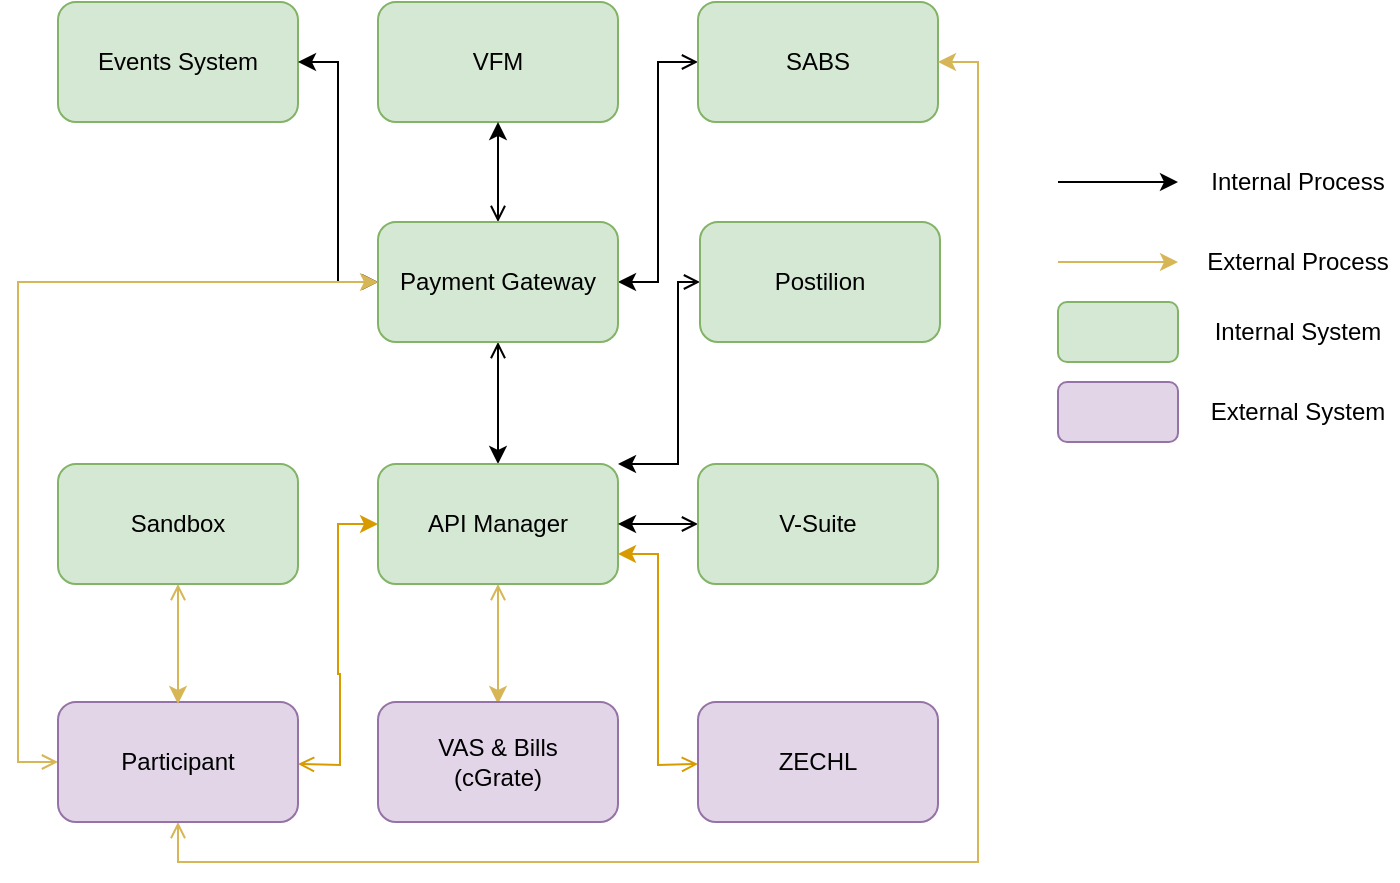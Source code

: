 <mxfile version="13.7.0" type="github">
  <diagram id="6I0OCvxSQrVGMHxT2VVA" name="Page-1">
    <mxGraphModel dx="1038" dy="531" grid="1" gridSize="10" guides="1" tooltips="1" connect="1" arrows="1" fold="1" page="1" pageScale="1" pageWidth="850" pageHeight="1100" math="0" shadow="0">
      <root>
        <mxCell id="0" />
        <mxCell id="1" parent="0" />
        <mxCell id="RbDXhoffKaR_s0q5_s7m-1" value="Events System" style="rounded=1;whiteSpace=wrap;html=1;fillColor=#d5e8d4;strokeColor=#82b366;" vertex="1" parent="1">
          <mxGeometry x="80" y="450" width="120" height="60" as="geometry" />
        </mxCell>
        <mxCell id="RbDXhoffKaR_s0q5_s7m-2" value="VFM" style="rounded=1;whiteSpace=wrap;html=1;fillColor=#d5e8d4;strokeColor=#82b366;" vertex="1" parent="1">
          <mxGeometry x="240" y="450" width="120" height="60" as="geometry" />
        </mxCell>
        <mxCell id="RbDXhoffKaR_s0q5_s7m-16" style="edgeStyle=orthogonalEdgeStyle;rounded=0;orthogonalLoop=1;jettySize=auto;html=1;entryX=1;entryY=0.5;entryDx=0;entryDy=0;startArrow=open;startFill=0;" edge="1" parent="1" source="RbDXhoffKaR_s0q5_s7m-3" target="RbDXhoffKaR_s0q5_s7m-4">
          <mxGeometry relative="1" as="geometry" />
        </mxCell>
        <mxCell id="RbDXhoffKaR_s0q5_s7m-3" value="SABS" style="rounded=1;whiteSpace=wrap;html=1;fillColor=#d5e8d4;strokeColor=#82b366;" vertex="1" parent="1">
          <mxGeometry x="400" y="450" width="120" height="60" as="geometry" />
        </mxCell>
        <mxCell id="RbDXhoffKaR_s0q5_s7m-14" value="" style="edgeStyle=orthogonalEdgeStyle;rounded=0;orthogonalLoop=1;jettySize=auto;html=1;startArrow=open;startFill=0;" edge="1" parent="1" source="RbDXhoffKaR_s0q5_s7m-4" target="RbDXhoffKaR_s0q5_s7m-5">
          <mxGeometry relative="1" as="geometry" />
        </mxCell>
        <mxCell id="RbDXhoffKaR_s0q5_s7m-15" value="" style="edgeStyle=orthogonalEdgeStyle;rounded=0;orthogonalLoop=1;jettySize=auto;html=1;startArrow=open;startFill=0;" edge="1" parent="1" source="RbDXhoffKaR_s0q5_s7m-4" target="RbDXhoffKaR_s0q5_s7m-2">
          <mxGeometry relative="1" as="geometry" />
        </mxCell>
        <mxCell id="RbDXhoffKaR_s0q5_s7m-17" style="edgeStyle=orthogonalEdgeStyle;rounded=0;orthogonalLoop=1;jettySize=auto;html=1;entryX=1;entryY=0.5;entryDx=0;entryDy=0;startArrow=open;startFill=0;" edge="1" parent="1" source="RbDXhoffKaR_s0q5_s7m-4" target="RbDXhoffKaR_s0q5_s7m-1">
          <mxGeometry relative="1" as="geometry" />
        </mxCell>
        <mxCell id="RbDXhoffKaR_s0q5_s7m-4" value="Payment Gateway" style="rounded=1;whiteSpace=wrap;html=1;fillColor=#d5e8d4;strokeColor=#82b366;" vertex="1" parent="1">
          <mxGeometry x="240" y="560" width="120" height="60" as="geometry" />
        </mxCell>
        <mxCell id="RbDXhoffKaR_s0q5_s7m-11" value="" style="edgeStyle=orthogonalEdgeStyle;rounded=0;orthogonalLoop=1;jettySize=auto;html=1;startArrow=open;startFill=0;fillColor=#fff2cc;strokeColor=#d6b656;" edge="1" parent="1" source="RbDXhoffKaR_s0q5_s7m-5">
          <mxGeometry relative="1" as="geometry">
            <mxPoint x="300" y="801" as="targetPoint" />
          </mxGeometry>
        </mxCell>
        <mxCell id="RbDXhoffKaR_s0q5_s7m-5" value="API Manager" style="rounded=1;whiteSpace=wrap;html=1;fillColor=#d5e8d4;strokeColor=#82b366;" vertex="1" parent="1">
          <mxGeometry x="240" y="681" width="120" height="60" as="geometry" />
        </mxCell>
        <mxCell id="RbDXhoffKaR_s0q5_s7m-12" style="edgeStyle=orthogonalEdgeStyle;rounded=0;orthogonalLoop=1;jettySize=auto;html=1;entryX=0;entryY=0.5;entryDx=0;entryDy=0;startArrow=open;startFill=0;fillColor=#ffe6cc;strokeColor=#d79b00;" edge="1" parent="1" target="RbDXhoffKaR_s0q5_s7m-5">
          <mxGeometry relative="1" as="geometry">
            <mxPoint x="200" y="831" as="sourcePoint" />
          </mxGeometry>
        </mxCell>
        <mxCell id="RbDXhoffKaR_s0q5_s7m-18" style="edgeStyle=orthogonalEdgeStyle;rounded=0;orthogonalLoop=1;jettySize=auto;html=1;entryX=0;entryY=0.5;entryDx=0;entryDy=0;startArrow=open;startFill=0;fillColor=#fff2cc;strokeColor=#d6b656;" edge="1" parent="1" source="RbDXhoffKaR_s0q5_s7m-6" target="RbDXhoffKaR_s0q5_s7m-4">
          <mxGeometry relative="1" as="geometry">
            <Array as="points">
              <mxPoint x="60" y="830" />
              <mxPoint x="60" y="590" />
            </Array>
          </mxGeometry>
        </mxCell>
        <mxCell id="RbDXhoffKaR_s0q5_s7m-28" style="edgeStyle=orthogonalEdgeStyle;rounded=0;orthogonalLoop=1;jettySize=auto;html=1;startArrow=open;startFill=0;fillColor=#fff2cc;strokeColor=#d6b656;" edge="1" parent="1" source="RbDXhoffKaR_s0q5_s7m-6" target="RbDXhoffKaR_s0q5_s7m-3">
          <mxGeometry relative="1" as="geometry">
            <Array as="points">
              <mxPoint x="140" y="880" />
              <mxPoint x="540" y="880" />
              <mxPoint x="540" y="480" />
            </Array>
          </mxGeometry>
        </mxCell>
        <mxCell id="RbDXhoffKaR_s0q5_s7m-6" value="Participant" style="rounded=1;whiteSpace=wrap;html=1;fillColor=#e1d5e7;strokeColor=#9673a6;" vertex="1" parent="1">
          <mxGeometry x="80" y="800" width="120" height="60" as="geometry" />
        </mxCell>
        <mxCell id="RbDXhoffKaR_s0q5_s7m-7" value="VAS &amp;amp; Bills&lt;br&gt;(cGrate)" style="rounded=1;whiteSpace=wrap;html=1;fillColor=#e1d5e7;strokeColor=#9673a6;" vertex="1" parent="1">
          <mxGeometry x="240" y="800" width="120" height="60" as="geometry" />
        </mxCell>
        <mxCell id="RbDXhoffKaR_s0q5_s7m-13" style="edgeStyle=orthogonalEdgeStyle;rounded=0;orthogonalLoop=1;jettySize=auto;html=1;entryX=1;entryY=0.75;entryDx=0;entryDy=0;startArrow=open;startFill=0;fillColor=#ffe6cc;strokeColor=#d79b00;" edge="1" parent="1" target="RbDXhoffKaR_s0q5_s7m-5">
          <mxGeometry relative="1" as="geometry">
            <mxPoint x="400" y="831" as="sourcePoint" />
          </mxGeometry>
        </mxCell>
        <mxCell id="RbDXhoffKaR_s0q5_s7m-8" value="ZECHL" style="rounded=1;whiteSpace=wrap;html=1;fillColor=#e1d5e7;strokeColor=#9673a6;" vertex="1" parent="1">
          <mxGeometry x="400" y="800" width="120" height="60" as="geometry" />
        </mxCell>
        <mxCell id="RbDXhoffKaR_s0q5_s7m-10" value="" style="edgeStyle=orthogonalEdgeStyle;rounded=0;orthogonalLoop=1;jettySize=auto;html=1;startArrow=open;startFill=0;" edge="1" parent="1" source="RbDXhoffKaR_s0q5_s7m-9" target="RbDXhoffKaR_s0q5_s7m-5">
          <mxGeometry relative="1" as="geometry" />
        </mxCell>
        <mxCell id="RbDXhoffKaR_s0q5_s7m-9" value="V-Suite" style="rounded=1;whiteSpace=wrap;html=1;fillColor=#d5e8d4;strokeColor=#82b366;" vertex="1" parent="1">
          <mxGeometry x="400" y="681" width="120" height="60" as="geometry" />
        </mxCell>
        <mxCell id="RbDXhoffKaR_s0q5_s7m-20" value="" style="endArrow=classic;html=1;" edge="1" parent="1">
          <mxGeometry width="50" height="50" relative="1" as="geometry">
            <mxPoint x="580" y="540" as="sourcePoint" />
            <mxPoint x="640" y="540" as="targetPoint" />
          </mxGeometry>
        </mxCell>
        <mxCell id="RbDXhoffKaR_s0q5_s7m-21" value="" style="endArrow=classic;html=1;fillColor=#fff2cc;strokeColor=#d6b656;" edge="1" parent="1">
          <mxGeometry width="50" height="50" relative="1" as="geometry">
            <mxPoint x="580" y="580" as="sourcePoint" />
            <mxPoint x="640" y="580" as="targetPoint" />
          </mxGeometry>
        </mxCell>
        <mxCell id="RbDXhoffKaR_s0q5_s7m-22" value="Internal Process" style="text;html=1;strokeColor=none;fillColor=none;align=center;verticalAlign=middle;whiteSpace=wrap;rounded=0;" vertex="1" parent="1">
          <mxGeometry x="650" y="530" width="100" height="20" as="geometry" />
        </mxCell>
        <mxCell id="RbDXhoffKaR_s0q5_s7m-23" value="External Process" style="text;html=1;strokeColor=none;fillColor=none;align=center;verticalAlign=middle;whiteSpace=wrap;rounded=0;" vertex="1" parent="1">
          <mxGeometry x="650" y="570" width="100" height="20" as="geometry" />
        </mxCell>
        <mxCell id="RbDXhoffKaR_s0q5_s7m-24" value="" style="rounded=1;whiteSpace=wrap;html=1;fillColor=#d5e8d4;strokeColor=#82b366;" vertex="1" parent="1">
          <mxGeometry x="580" y="600" width="60" height="30" as="geometry" />
        </mxCell>
        <mxCell id="RbDXhoffKaR_s0q5_s7m-25" value="Internal System" style="text;html=1;strokeColor=none;fillColor=none;align=center;verticalAlign=middle;whiteSpace=wrap;rounded=0;" vertex="1" parent="1">
          <mxGeometry x="650" y="605" width="100" height="20" as="geometry" />
        </mxCell>
        <mxCell id="RbDXhoffKaR_s0q5_s7m-26" value="" style="rounded=1;whiteSpace=wrap;html=1;fillColor=#e1d5e7;strokeColor=#9673a6;" vertex="1" parent="1">
          <mxGeometry x="580" y="640" width="60" height="30" as="geometry" />
        </mxCell>
        <mxCell id="RbDXhoffKaR_s0q5_s7m-27" value="External System" style="text;html=1;strokeColor=none;fillColor=none;align=center;verticalAlign=middle;whiteSpace=wrap;rounded=0;" vertex="1" parent="1">
          <mxGeometry x="650" y="645" width="100" height="20" as="geometry" />
        </mxCell>
        <mxCell id="RbDXhoffKaR_s0q5_s7m-30" value="" style="edgeStyle=orthogonalEdgeStyle;rounded=0;orthogonalLoop=1;jettySize=auto;html=1;startArrow=open;startFill=0;fillColor=#fff2cc;strokeColor=#d6b656;" edge="1" parent="1" source="RbDXhoffKaR_s0q5_s7m-29">
          <mxGeometry relative="1" as="geometry">
            <mxPoint x="140" y="801" as="targetPoint" />
          </mxGeometry>
        </mxCell>
        <mxCell id="RbDXhoffKaR_s0q5_s7m-29" value="Sandbox" style="rounded=1;whiteSpace=wrap;html=1;fillColor=#d5e8d4;strokeColor=#82b366;" vertex="1" parent="1">
          <mxGeometry x="80" y="681" width="120" height="60" as="geometry" />
        </mxCell>
        <mxCell id="RbDXhoffKaR_s0q5_s7m-32" style="edgeStyle=orthogonalEdgeStyle;rounded=0;orthogonalLoop=1;jettySize=auto;html=1;entryX=1;entryY=0;entryDx=0;entryDy=0;startArrow=open;startFill=0;" edge="1" parent="1" source="RbDXhoffKaR_s0q5_s7m-31" target="RbDXhoffKaR_s0q5_s7m-5">
          <mxGeometry relative="1" as="geometry">
            <Array as="points">
              <mxPoint x="390" y="590" />
              <mxPoint x="390" y="681" />
            </Array>
          </mxGeometry>
        </mxCell>
        <mxCell id="RbDXhoffKaR_s0q5_s7m-31" value="Postilion" style="rounded=1;whiteSpace=wrap;html=1;fillColor=#d5e8d4;strokeColor=#82b366;" vertex="1" parent="1">
          <mxGeometry x="401" y="560" width="120" height="60" as="geometry" />
        </mxCell>
      </root>
    </mxGraphModel>
  </diagram>
</mxfile>
